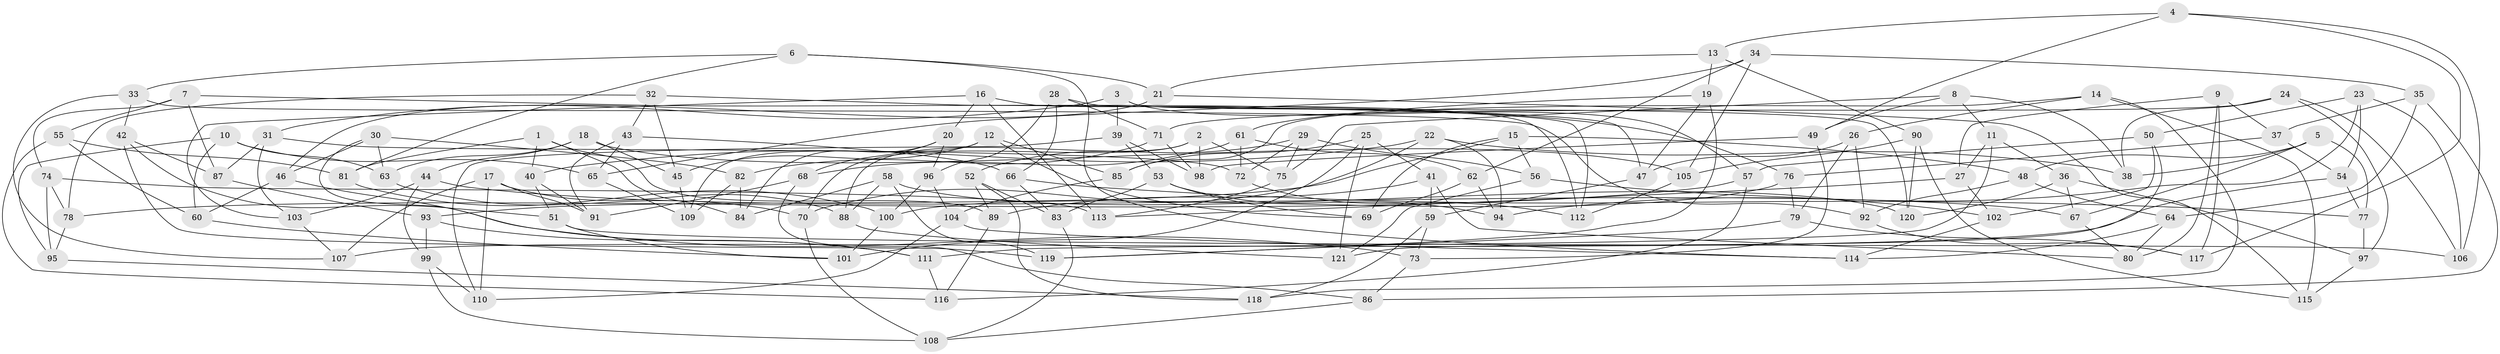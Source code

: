 // Generated by graph-tools (version 1.1) at 2025/11/02/27/25 16:11:47]
// undirected, 121 vertices, 242 edges
graph export_dot {
graph [start="1"]
  node [color=gray90,style=filled];
  1;
  2;
  3;
  4;
  5;
  6;
  7;
  8;
  9;
  10;
  11;
  12;
  13;
  14;
  15;
  16;
  17;
  18;
  19;
  20;
  21;
  22;
  23;
  24;
  25;
  26;
  27;
  28;
  29;
  30;
  31;
  32;
  33;
  34;
  35;
  36;
  37;
  38;
  39;
  40;
  41;
  42;
  43;
  44;
  45;
  46;
  47;
  48;
  49;
  50;
  51;
  52;
  53;
  54;
  55;
  56;
  57;
  58;
  59;
  60;
  61;
  62;
  63;
  64;
  65;
  66;
  67;
  68;
  69;
  70;
  71;
  72;
  73;
  74;
  75;
  76;
  77;
  78;
  79;
  80;
  81;
  82;
  83;
  84;
  85;
  86;
  87;
  88;
  89;
  90;
  91;
  92;
  93;
  94;
  95;
  96;
  97;
  98;
  99;
  100;
  101;
  102;
  103;
  104;
  105;
  106;
  107;
  108;
  109;
  110;
  111;
  112;
  113;
  114;
  115;
  116;
  117;
  118;
  119;
  120;
  121;
  1 -- 40;
  1 -- 89;
  1 -- 84;
  1 -- 81;
  2 -- 98;
  2 -- 75;
  2 -- 88;
  2 -- 70;
  3 -- 57;
  3 -- 39;
  3 -- 31;
  3 -- 120;
  4 -- 106;
  4 -- 13;
  4 -- 49;
  4 -- 117;
  5 -- 77;
  5 -- 67;
  5 -- 38;
  5 -- 48;
  6 -- 114;
  6 -- 33;
  6 -- 81;
  6 -- 21;
  7 -- 55;
  7 -- 87;
  7 -- 76;
  7 -- 74;
  8 -- 75;
  8 -- 49;
  8 -- 38;
  8 -- 11;
  9 -- 37;
  9 -- 80;
  9 -- 27;
  9 -- 117;
  10 -- 63;
  10 -- 60;
  10 -- 65;
  10 -- 95;
  11 -- 111;
  11 -- 36;
  11 -- 27;
  12 -- 85;
  12 -- 69;
  12 -- 45;
  12 -- 109;
  13 -- 90;
  13 -- 19;
  13 -- 21;
  14 -- 85;
  14 -- 118;
  14 -- 115;
  14 -- 26;
  15 -- 93;
  15 -- 48;
  15 -- 56;
  15 -- 69;
  16 -- 103;
  16 -- 113;
  16 -- 112;
  16 -- 20;
  17 -- 88;
  17 -- 91;
  17 -- 110;
  17 -- 107;
  18 -- 45;
  18 -- 105;
  18 -- 63;
  18 -- 44;
  19 -- 119;
  19 -- 61;
  19 -- 47;
  20 -- 84;
  20 -- 96;
  20 -- 68;
  21 -- 115;
  21 -- 46;
  22 -- 38;
  22 -- 94;
  22 -- 40;
  22 -- 70;
  23 -- 54;
  23 -- 94;
  23 -- 50;
  23 -- 106;
  24 -- 106;
  24 -- 38;
  24 -- 97;
  24 -- 71;
  25 -- 101;
  25 -- 121;
  25 -- 85;
  25 -- 41;
  26 -- 79;
  26 -- 47;
  26 -- 92;
  27 -- 102;
  27 -- 113;
  28 -- 96;
  28 -- 112;
  28 -- 71;
  28 -- 66;
  29 -- 72;
  29 -- 56;
  29 -- 75;
  29 -- 52;
  30 -- 46;
  30 -- 111;
  30 -- 63;
  30 -- 82;
  31 -- 72;
  31 -- 87;
  31 -- 103;
  32 -- 43;
  32 -- 78;
  32 -- 47;
  32 -- 45;
  33 -- 92;
  33 -- 107;
  33 -- 42;
  34 -- 105;
  34 -- 35;
  34 -- 65;
  34 -- 62;
  35 -- 37;
  35 -- 64;
  35 -- 86;
  36 -- 97;
  36 -- 67;
  36 -- 120;
  37 -- 76;
  37 -- 54;
  39 -- 53;
  39 -- 98;
  39 -- 110;
  40 -- 91;
  40 -- 51;
  41 -- 59;
  41 -- 89;
  41 -- 80;
  42 -- 119;
  42 -- 87;
  42 -- 51;
  43 -- 66;
  43 -- 65;
  43 -- 91;
  44 -- 103;
  44 -- 67;
  44 -- 99;
  45 -- 109;
  46 -- 73;
  46 -- 60;
  47 -- 59;
  48 -- 64;
  48 -- 92;
  49 -- 98;
  49 -- 73;
  50 -- 121;
  50 -- 102;
  50 -- 57;
  51 -- 101;
  51 -- 106;
  52 -- 118;
  52 -- 83;
  52 -- 89;
  53 -- 69;
  53 -- 83;
  53 -- 94;
  54 -- 77;
  54 -- 107;
  55 -- 81;
  55 -- 60;
  55 -- 116;
  56 -- 121;
  56 -- 102;
  57 -- 78;
  57 -- 116;
  58 -- 88;
  58 -- 119;
  58 -- 120;
  58 -- 84;
  59 -- 118;
  59 -- 73;
  60 -- 101;
  61 -- 72;
  61 -- 68;
  61 -- 62;
  62 -- 69;
  62 -- 94;
  63 -- 70;
  64 -- 80;
  64 -- 114;
  65 -- 109;
  66 -- 77;
  66 -- 83;
  67 -- 80;
  68 -- 86;
  68 -- 91;
  70 -- 108;
  71 -- 98;
  71 -- 82;
  72 -- 112;
  73 -- 86;
  74 -- 78;
  74 -- 95;
  74 -- 113;
  75 -- 113;
  76 -- 100;
  76 -- 79;
  77 -- 97;
  78 -- 95;
  79 -- 117;
  79 -- 119;
  81 -- 100;
  82 -- 84;
  82 -- 109;
  83 -- 108;
  85 -- 104;
  86 -- 108;
  87 -- 93;
  88 -- 121;
  89 -- 116;
  90 -- 120;
  90 -- 105;
  90 -- 115;
  92 -- 117;
  93 -- 99;
  93 -- 111;
  95 -- 118;
  96 -- 100;
  96 -- 104;
  97 -- 115;
  99 -- 110;
  99 -- 108;
  100 -- 101;
  102 -- 114;
  103 -- 107;
  104 -- 110;
  104 -- 114;
  105 -- 112;
  111 -- 116;
}
